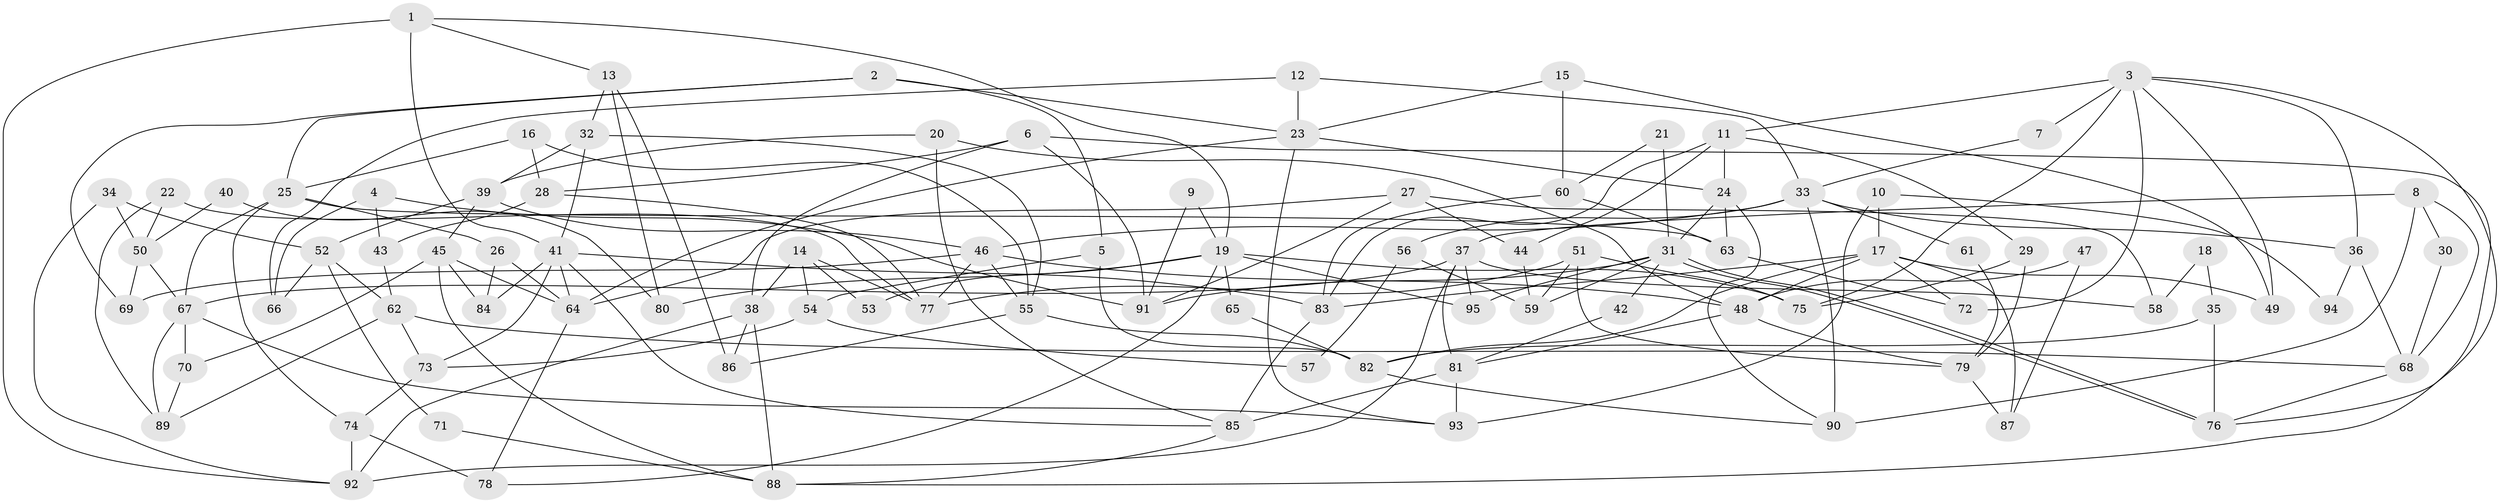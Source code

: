 // coarse degree distribution, {6: 0.12121212121212122, 4: 0.15151515151515152, 8: 0.09090909090909091, 3: 0.2878787878787879, 7: 0.07575757575757576, 5: 0.10606060606060606, 2: 0.10606060606060606, 10: 0.015151515151515152, 9: 0.045454545454545456}
// Generated by graph-tools (version 1.1) at 2025/52/02/27/25 19:52:03]
// undirected, 95 vertices, 190 edges
graph export_dot {
graph [start="1"]
  node [color=gray90,style=filled];
  1;
  2;
  3;
  4;
  5;
  6;
  7;
  8;
  9;
  10;
  11;
  12;
  13;
  14;
  15;
  16;
  17;
  18;
  19;
  20;
  21;
  22;
  23;
  24;
  25;
  26;
  27;
  28;
  29;
  30;
  31;
  32;
  33;
  34;
  35;
  36;
  37;
  38;
  39;
  40;
  41;
  42;
  43;
  44;
  45;
  46;
  47;
  48;
  49;
  50;
  51;
  52;
  53;
  54;
  55;
  56;
  57;
  58;
  59;
  60;
  61;
  62;
  63;
  64;
  65;
  66;
  67;
  68;
  69;
  70;
  71;
  72;
  73;
  74;
  75;
  76;
  77;
  78;
  79;
  80;
  81;
  82;
  83;
  84;
  85;
  86;
  87;
  88;
  89;
  90;
  91;
  92;
  93;
  94;
  95;
  1 -- 92;
  1 -- 19;
  1 -- 13;
  1 -- 41;
  2 -- 23;
  2 -- 25;
  2 -- 5;
  2 -- 69;
  3 -- 75;
  3 -- 72;
  3 -- 7;
  3 -- 11;
  3 -- 36;
  3 -- 49;
  3 -- 76;
  4 -- 43;
  4 -- 66;
  4 -- 91;
  5 -- 82;
  5 -- 54;
  6 -- 91;
  6 -- 88;
  6 -- 28;
  6 -- 38;
  7 -- 33;
  8 -- 37;
  8 -- 68;
  8 -- 30;
  8 -- 90;
  9 -- 19;
  9 -- 91;
  10 -- 17;
  10 -- 93;
  10 -- 94;
  11 -- 83;
  11 -- 24;
  11 -- 29;
  11 -- 44;
  12 -- 23;
  12 -- 33;
  12 -- 66;
  13 -- 32;
  13 -- 80;
  13 -- 86;
  14 -- 38;
  14 -- 77;
  14 -- 53;
  14 -- 54;
  15 -- 49;
  15 -- 60;
  15 -- 23;
  16 -- 25;
  16 -- 55;
  16 -- 28;
  17 -- 82;
  17 -- 83;
  17 -- 48;
  17 -- 49;
  17 -- 72;
  17 -- 87;
  18 -- 35;
  18 -- 58;
  19 -- 95;
  19 -- 78;
  19 -- 53;
  19 -- 65;
  19 -- 75;
  19 -- 80;
  20 -- 48;
  20 -- 85;
  20 -- 39;
  21 -- 31;
  21 -- 60;
  22 -- 77;
  22 -- 50;
  22 -- 89;
  23 -- 24;
  23 -- 64;
  23 -- 93;
  24 -- 31;
  24 -- 63;
  24 -- 90;
  25 -- 67;
  25 -- 26;
  25 -- 63;
  25 -- 74;
  26 -- 64;
  26 -- 84;
  27 -- 64;
  27 -- 44;
  27 -- 58;
  27 -- 91;
  28 -- 43;
  28 -- 77;
  29 -- 75;
  29 -- 79;
  30 -- 68;
  31 -- 76;
  31 -- 76;
  31 -- 91;
  31 -- 42;
  31 -- 59;
  31 -- 95;
  32 -- 39;
  32 -- 41;
  32 -- 55;
  33 -- 36;
  33 -- 90;
  33 -- 46;
  33 -- 56;
  33 -- 61;
  34 -- 52;
  34 -- 92;
  34 -- 50;
  35 -- 76;
  35 -- 82;
  36 -- 68;
  36 -- 94;
  37 -- 92;
  37 -- 81;
  37 -- 58;
  37 -- 67;
  37 -- 95;
  38 -- 86;
  38 -- 88;
  38 -- 92;
  39 -- 46;
  39 -- 45;
  39 -- 52;
  40 -- 80;
  40 -- 50;
  41 -- 85;
  41 -- 64;
  41 -- 73;
  41 -- 83;
  41 -- 84;
  42 -- 81;
  43 -- 62;
  44 -- 59;
  45 -- 64;
  45 -- 70;
  45 -- 84;
  45 -- 88;
  46 -- 69;
  46 -- 48;
  46 -- 55;
  46 -- 77;
  47 -- 87;
  47 -- 48;
  48 -- 79;
  48 -- 81;
  50 -- 67;
  50 -- 69;
  51 -- 77;
  51 -- 79;
  51 -- 59;
  51 -- 75;
  52 -- 62;
  52 -- 66;
  52 -- 71;
  54 -- 57;
  54 -- 73;
  55 -- 82;
  55 -- 86;
  56 -- 59;
  56 -- 57;
  60 -- 83;
  60 -- 63;
  61 -- 79;
  62 -- 89;
  62 -- 73;
  62 -- 68;
  63 -- 72;
  64 -- 78;
  65 -- 82;
  67 -- 70;
  67 -- 89;
  67 -- 93;
  68 -- 76;
  70 -- 89;
  71 -- 88;
  73 -- 74;
  74 -- 78;
  74 -- 92;
  79 -- 87;
  81 -- 93;
  81 -- 85;
  82 -- 90;
  83 -- 85;
  85 -- 88;
}
